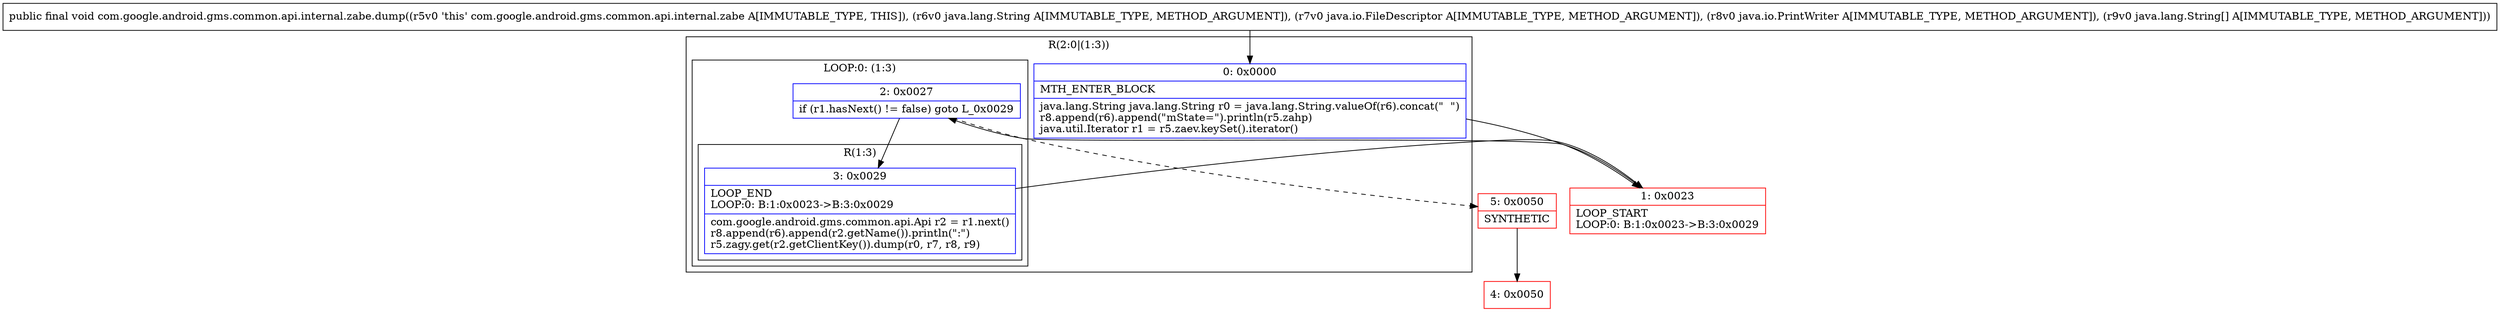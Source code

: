 digraph "CFG forcom.google.android.gms.common.api.internal.zabe.dump(Ljava\/lang\/String;Ljava\/io\/FileDescriptor;Ljava\/io\/PrintWriter;[Ljava\/lang\/String;)V" {
subgraph cluster_Region_1993516195 {
label = "R(2:0|(1:3))";
node [shape=record,color=blue];
Node_0 [shape=record,label="{0\:\ 0x0000|MTH_ENTER_BLOCK\l|java.lang.String java.lang.String r0 = java.lang.String.valueOf(r6).concat(\"  \")\lr8.append(r6).append(\"mState=\").println(r5.zahp)\ljava.util.Iterator r1 = r5.zaev.keySet().iterator()\l}"];
subgraph cluster_LoopRegion_725642999 {
label = "LOOP:0: (1:3)";
node [shape=record,color=blue];
Node_2 [shape=record,label="{2\:\ 0x0027|if (r1.hasNext() != false) goto L_0x0029\l}"];
subgraph cluster_Region_1135007681 {
label = "R(1:3)";
node [shape=record,color=blue];
Node_3 [shape=record,label="{3\:\ 0x0029|LOOP_END\lLOOP:0: B:1:0x0023\-\>B:3:0x0029\l|com.google.android.gms.common.api.Api r2 = r1.next()\lr8.append(r6).append(r2.getName()).println(\":\")\lr5.zagy.get(r2.getClientKey()).dump(r0, r7, r8, r9)\l}"];
}
}
}
Node_1 [shape=record,color=red,label="{1\:\ 0x0023|LOOP_START\lLOOP:0: B:1:0x0023\-\>B:3:0x0029\l}"];
Node_4 [shape=record,color=red,label="{4\:\ 0x0050}"];
Node_5 [shape=record,color=red,label="{5\:\ 0x0050|SYNTHETIC\l}"];
MethodNode[shape=record,label="{public final void com.google.android.gms.common.api.internal.zabe.dump((r5v0 'this' com.google.android.gms.common.api.internal.zabe A[IMMUTABLE_TYPE, THIS]), (r6v0 java.lang.String A[IMMUTABLE_TYPE, METHOD_ARGUMENT]), (r7v0 java.io.FileDescriptor A[IMMUTABLE_TYPE, METHOD_ARGUMENT]), (r8v0 java.io.PrintWriter A[IMMUTABLE_TYPE, METHOD_ARGUMENT]), (r9v0 java.lang.String[] A[IMMUTABLE_TYPE, METHOD_ARGUMENT])) }"];
MethodNode -> Node_0;
Node_0 -> Node_1;
Node_2 -> Node_3;
Node_2 -> Node_5[style=dashed];
Node_3 -> Node_1;
Node_1 -> Node_2;
Node_5 -> Node_4;
}

